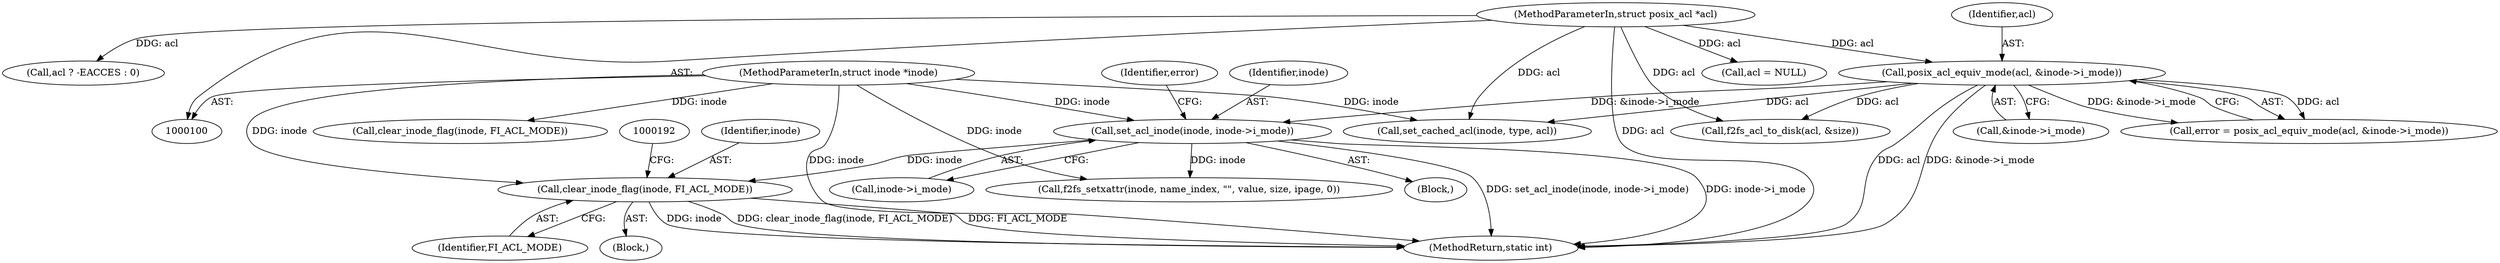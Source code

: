 digraph "1_linux_073931017b49d9458aa351605b43a7e34598caef_4@pointer" {
"1000187" [label="(Call,clear_inode_flag(inode, FI_ACL_MODE))"];
"1000140" [label="(Call,set_acl_inode(inode, inode->i_mode))"];
"1000101" [label="(MethodParameterIn,struct inode *inode)"];
"1000128" [label="(Call,posix_acl_equiv_mode(acl, &inode->i_mode))"];
"1000103" [label="(MethodParameterIn,struct posix_acl *acl)"];
"1000219" [label="(MethodReturn,static int)"];
"1000197" [label="(Call,f2fs_setxattr(inode, name_index, \"\", value, size, ipage, 0))"];
"1000128" [label="(Call,posix_acl_equiv_mode(acl, &inode->i_mode))"];
"1000129" [label="(Identifier,acl)"];
"1000103" [label="(MethodParameterIn,struct posix_acl *acl)"];
"1000187" [label="(Call,clear_inode_flag(inode, FI_ACL_MODE))"];
"1000142" [label="(Call,inode->i_mode)"];
"1000130" [label="(Call,&inode->i_mode)"];
"1000179" [label="(Call,f2fs_acl_to_disk(acl, &size))"];
"1000189" [label="(Identifier,FI_ACL_MODE)"];
"1000214" [label="(Call,clear_inode_flag(inode, FI_ACL_MODE))"];
"1000125" [label="(Block,)"];
"1000140" [label="(Call,set_acl_inode(inode, inode->i_mode))"];
"1000188" [label="(Identifier,inode)"];
"1000210" [label="(Call,set_cached_acl(inode, type, acl))"];
"1000149" [label="(Call,acl = NULL)"];
"1000164" [label="(Call,acl ? -EACCES : 0)"];
"1000141" [label="(Identifier,inode)"];
"1000186" [label="(Block,)"];
"1000147" [label="(Identifier,error)"];
"1000126" [label="(Call,error = posix_acl_equiv_mode(acl, &inode->i_mode))"];
"1000101" [label="(MethodParameterIn,struct inode *inode)"];
"1000187" -> "1000186"  [label="AST: "];
"1000187" -> "1000189"  [label="CFG: "];
"1000188" -> "1000187"  [label="AST: "];
"1000189" -> "1000187"  [label="AST: "];
"1000192" -> "1000187"  [label="CFG: "];
"1000187" -> "1000219"  [label="DDG: inode"];
"1000187" -> "1000219"  [label="DDG: clear_inode_flag(inode, FI_ACL_MODE)"];
"1000187" -> "1000219"  [label="DDG: FI_ACL_MODE"];
"1000140" -> "1000187"  [label="DDG: inode"];
"1000101" -> "1000187"  [label="DDG: inode"];
"1000140" -> "1000125"  [label="AST: "];
"1000140" -> "1000142"  [label="CFG: "];
"1000141" -> "1000140"  [label="AST: "];
"1000142" -> "1000140"  [label="AST: "];
"1000147" -> "1000140"  [label="CFG: "];
"1000140" -> "1000219"  [label="DDG: inode->i_mode"];
"1000140" -> "1000219"  [label="DDG: set_acl_inode(inode, inode->i_mode)"];
"1000101" -> "1000140"  [label="DDG: inode"];
"1000128" -> "1000140"  [label="DDG: &inode->i_mode"];
"1000140" -> "1000197"  [label="DDG: inode"];
"1000101" -> "1000100"  [label="AST: "];
"1000101" -> "1000219"  [label="DDG: inode"];
"1000101" -> "1000197"  [label="DDG: inode"];
"1000101" -> "1000210"  [label="DDG: inode"];
"1000101" -> "1000214"  [label="DDG: inode"];
"1000128" -> "1000126"  [label="AST: "];
"1000128" -> "1000130"  [label="CFG: "];
"1000129" -> "1000128"  [label="AST: "];
"1000130" -> "1000128"  [label="AST: "];
"1000126" -> "1000128"  [label="CFG: "];
"1000128" -> "1000219"  [label="DDG: &inode->i_mode"];
"1000128" -> "1000219"  [label="DDG: acl"];
"1000128" -> "1000126"  [label="DDG: acl"];
"1000128" -> "1000126"  [label="DDG: &inode->i_mode"];
"1000103" -> "1000128"  [label="DDG: acl"];
"1000128" -> "1000179"  [label="DDG: acl"];
"1000128" -> "1000210"  [label="DDG: acl"];
"1000103" -> "1000100"  [label="AST: "];
"1000103" -> "1000219"  [label="DDG: acl"];
"1000103" -> "1000149"  [label="DDG: acl"];
"1000103" -> "1000164"  [label="DDG: acl"];
"1000103" -> "1000179"  [label="DDG: acl"];
"1000103" -> "1000210"  [label="DDG: acl"];
}
